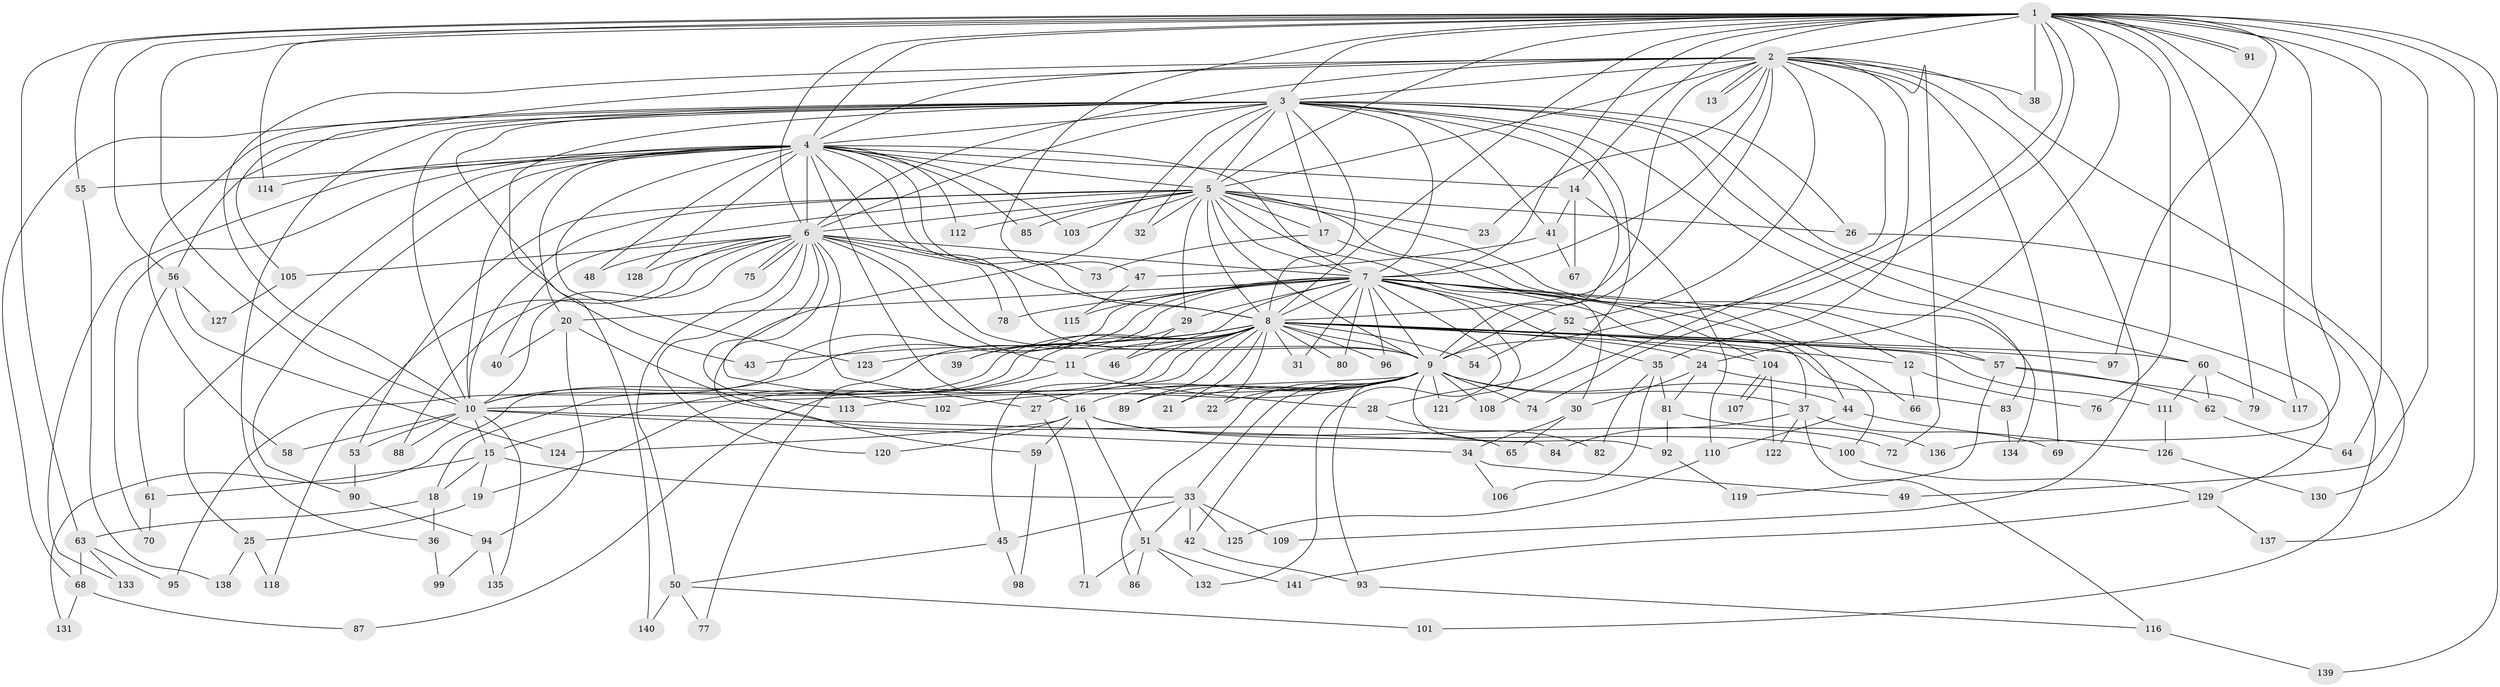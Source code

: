 // Generated by graph-tools (version 1.1) at 2025/44/03/09/25 04:44:10]
// undirected, 141 vertices, 307 edges
graph export_dot {
graph [start="1"]
  node [color=gray90,style=filled];
  1;
  2;
  3;
  4;
  5;
  6;
  7;
  8;
  9;
  10;
  11;
  12;
  13;
  14;
  15;
  16;
  17;
  18;
  19;
  20;
  21;
  22;
  23;
  24;
  25;
  26;
  27;
  28;
  29;
  30;
  31;
  32;
  33;
  34;
  35;
  36;
  37;
  38;
  39;
  40;
  41;
  42;
  43;
  44;
  45;
  46;
  47;
  48;
  49;
  50;
  51;
  52;
  53;
  54;
  55;
  56;
  57;
  58;
  59;
  60;
  61;
  62;
  63;
  64;
  65;
  66;
  67;
  68;
  69;
  70;
  71;
  72;
  73;
  74;
  75;
  76;
  77;
  78;
  79;
  80;
  81;
  82;
  83;
  84;
  85;
  86;
  87;
  88;
  89;
  90;
  91;
  92;
  93;
  94;
  95;
  96;
  97;
  98;
  99;
  100;
  101;
  102;
  103;
  104;
  105;
  106;
  107;
  108;
  109;
  110;
  111;
  112;
  113;
  114;
  115;
  116;
  117;
  118;
  119;
  120;
  121;
  122;
  123;
  124;
  125;
  126;
  127;
  128;
  129;
  130;
  131;
  132;
  133;
  134;
  135;
  136;
  137;
  138;
  139;
  140;
  141;
  1 -- 2;
  1 -- 3;
  1 -- 4;
  1 -- 5;
  1 -- 6;
  1 -- 7;
  1 -- 8;
  1 -- 9;
  1 -- 10;
  1 -- 14;
  1 -- 24;
  1 -- 38;
  1 -- 47;
  1 -- 49;
  1 -- 55;
  1 -- 56;
  1 -- 63;
  1 -- 64;
  1 -- 74;
  1 -- 76;
  1 -- 79;
  1 -- 91;
  1 -- 91;
  1 -- 97;
  1 -- 114;
  1 -- 117;
  1 -- 136;
  1 -- 137;
  1 -- 139;
  2 -- 3;
  2 -- 4;
  2 -- 5;
  2 -- 6;
  2 -- 7;
  2 -- 8;
  2 -- 9;
  2 -- 10;
  2 -- 13;
  2 -- 13;
  2 -- 23;
  2 -- 35;
  2 -- 38;
  2 -- 52;
  2 -- 69;
  2 -- 72;
  2 -- 105;
  2 -- 108;
  2 -- 109;
  2 -- 130;
  3 -- 4;
  3 -- 5;
  3 -- 6;
  3 -- 7;
  3 -- 8;
  3 -- 9;
  3 -- 10;
  3 -- 17;
  3 -- 26;
  3 -- 28;
  3 -- 32;
  3 -- 36;
  3 -- 41;
  3 -- 43;
  3 -- 56;
  3 -- 58;
  3 -- 59;
  3 -- 60;
  3 -- 68;
  3 -- 83;
  3 -- 129;
  3 -- 140;
  4 -- 5;
  4 -- 6;
  4 -- 7;
  4 -- 8;
  4 -- 9;
  4 -- 10;
  4 -- 14;
  4 -- 16;
  4 -- 20;
  4 -- 25;
  4 -- 48;
  4 -- 55;
  4 -- 70;
  4 -- 73;
  4 -- 85;
  4 -- 90;
  4 -- 103;
  4 -- 112;
  4 -- 114;
  4 -- 123;
  4 -- 128;
  4 -- 133;
  5 -- 6;
  5 -- 7;
  5 -- 8;
  5 -- 9;
  5 -- 10;
  5 -- 17;
  5 -- 23;
  5 -- 26;
  5 -- 29;
  5 -- 30;
  5 -- 32;
  5 -- 40;
  5 -- 53;
  5 -- 57;
  5 -- 85;
  5 -- 103;
  5 -- 112;
  5 -- 134;
  6 -- 7;
  6 -- 8;
  6 -- 9;
  6 -- 10;
  6 -- 11;
  6 -- 27;
  6 -- 48;
  6 -- 50;
  6 -- 75;
  6 -- 75;
  6 -- 78;
  6 -- 88;
  6 -- 102;
  6 -- 105;
  6 -- 113;
  6 -- 118;
  6 -- 120;
  6 -- 128;
  7 -- 8;
  7 -- 9;
  7 -- 10;
  7 -- 12;
  7 -- 20;
  7 -- 29;
  7 -- 31;
  7 -- 35;
  7 -- 37;
  7 -- 39;
  7 -- 44;
  7 -- 52;
  7 -- 66;
  7 -- 77;
  7 -- 78;
  7 -- 80;
  7 -- 95;
  7 -- 96;
  7 -- 115;
  7 -- 121;
  7 -- 132;
  8 -- 9;
  8 -- 10;
  8 -- 11;
  8 -- 12;
  8 -- 18;
  8 -- 19;
  8 -- 21;
  8 -- 22;
  8 -- 24;
  8 -- 31;
  8 -- 43;
  8 -- 45;
  8 -- 46;
  8 -- 54;
  8 -- 57;
  8 -- 60;
  8 -- 80;
  8 -- 87;
  8 -- 89;
  8 -- 96;
  8 -- 97;
  8 -- 100;
  8 -- 111;
  8 -- 123;
  8 -- 131;
  9 -- 10;
  9 -- 16;
  9 -- 21;
  9 -- 22;
  9 -- 27;
  9 -- 33;
  9 -- 37;
  9 -- 42;
  9 -- 44;
  9 -- 74;
  9 -- 86;
  9 -- 89;
  9 -- 92;
  9 -- 93;
  9 -- 102;
  9 -- 108;
  9 -- 113;
  9 -- 121;
  10 -- 15;
  10 -- 34;
  10 -- 53;
  10 -- 58;
  10 -- 84;
  10 -- 88;
  10 -- 135;
  11 -- 15;
  11 -- 28;
  12 -- 66;
  12 -- 76;
  14 -- 41;
  14 -- 67;
  14 -- 110;
  15 -- 18;
  15 -- 19;
  15 -- 33;
  15 -- 61;
  16 -- 51;
  16 -- 59;
  16 -- 72;
  16 -- 100;
  16 -- 120;
  16 -- 124;
  17 -- 73;
  17 -- 104;
  18 -- 36;
  18 -- 63;
  19 -- 25;
  20 -- 40;
  20 -- 65;
  20 -- 94;
  24 -- 30;
  24 -- 81;
  24 -- 83;
  25 -- 118;
  25 -- 138;
  26 -- 101;
  27 -- 71;
  28 -- 82;
  29 -- 39;
  29 -- 46;
  30 -- 34;
  30 -- 65;
  33 -- 42;
  33 -- 45;
  33 -- 51;
  33 -- 109;
  33 -- 125;
  34 -- 49;
  34 -- 106;
  35 -- 81;
  35 -- 82;
  35 -- 106;
  36 -- 99;
  37 -- 69;
  37 -- 84;
  37 -- 116;
  37 -- 122;
  41 -- 47;
  41 -- 67;
  42 -- 93;
  44 -- 110;
  44 -- 126;
  45 -- 50;
  45 -- 98;
  47 -- 115;
  50 -- 77;
  50 -- 101;
  50 -- 140;
  51 -- 71;
  51 -- 86;
  51 -- 132;
  51 -- 141;
  52 -- 54;
  52 -- 104;
  53 -- 90;
  55 -- 138;
  56 -- 61;
  56 -- 124;
  56 -- 127;
  57 -- 62;
  57 -- 79;
  57 -- 119;
  59 -- 98;
  60 -- 62;
  60 -- 111;
  60 -- 117;
  61 -- 70;
  62 -- 64;
  63 -- 68;
  63 -- 95;
  63 -- 133;
  68 -- 87;
  68 -- 131;
  81 -- 92;
  81 -- 136;
  83 -- 134;
  90 -- 94;
  92 -- 119;
  93 -- 116;
  94 -- 99;
  94 -- 135;
  100 -- 129;
  104 -- 107;
  104 -- 107;
  104 -- 122;
  105 -- 127;
  110 -- 125;
  111 -- 126;
  116 -- 139;
  126 -- 130;
  129 -- 137;
  129 -- 141;
}

